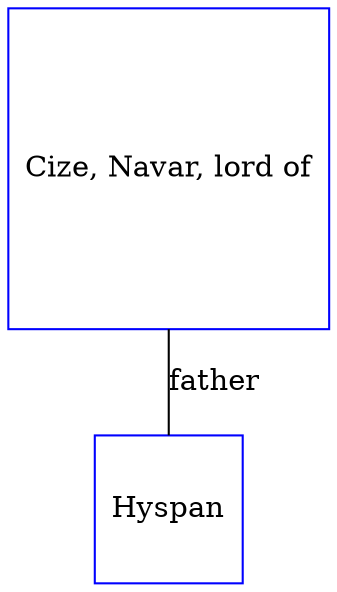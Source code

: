 digraph D {
    edge [dir=none];    node [shape=box];    "025452"   [label="Hyspan", shape=box, regular=1, color="blue"] ;
"025453"   [label="Cize, Navar, lord of", shape=box, regular=1, color="blue"] ;
025453->025452 [label="father",arrowsize=0.0]; 
}
